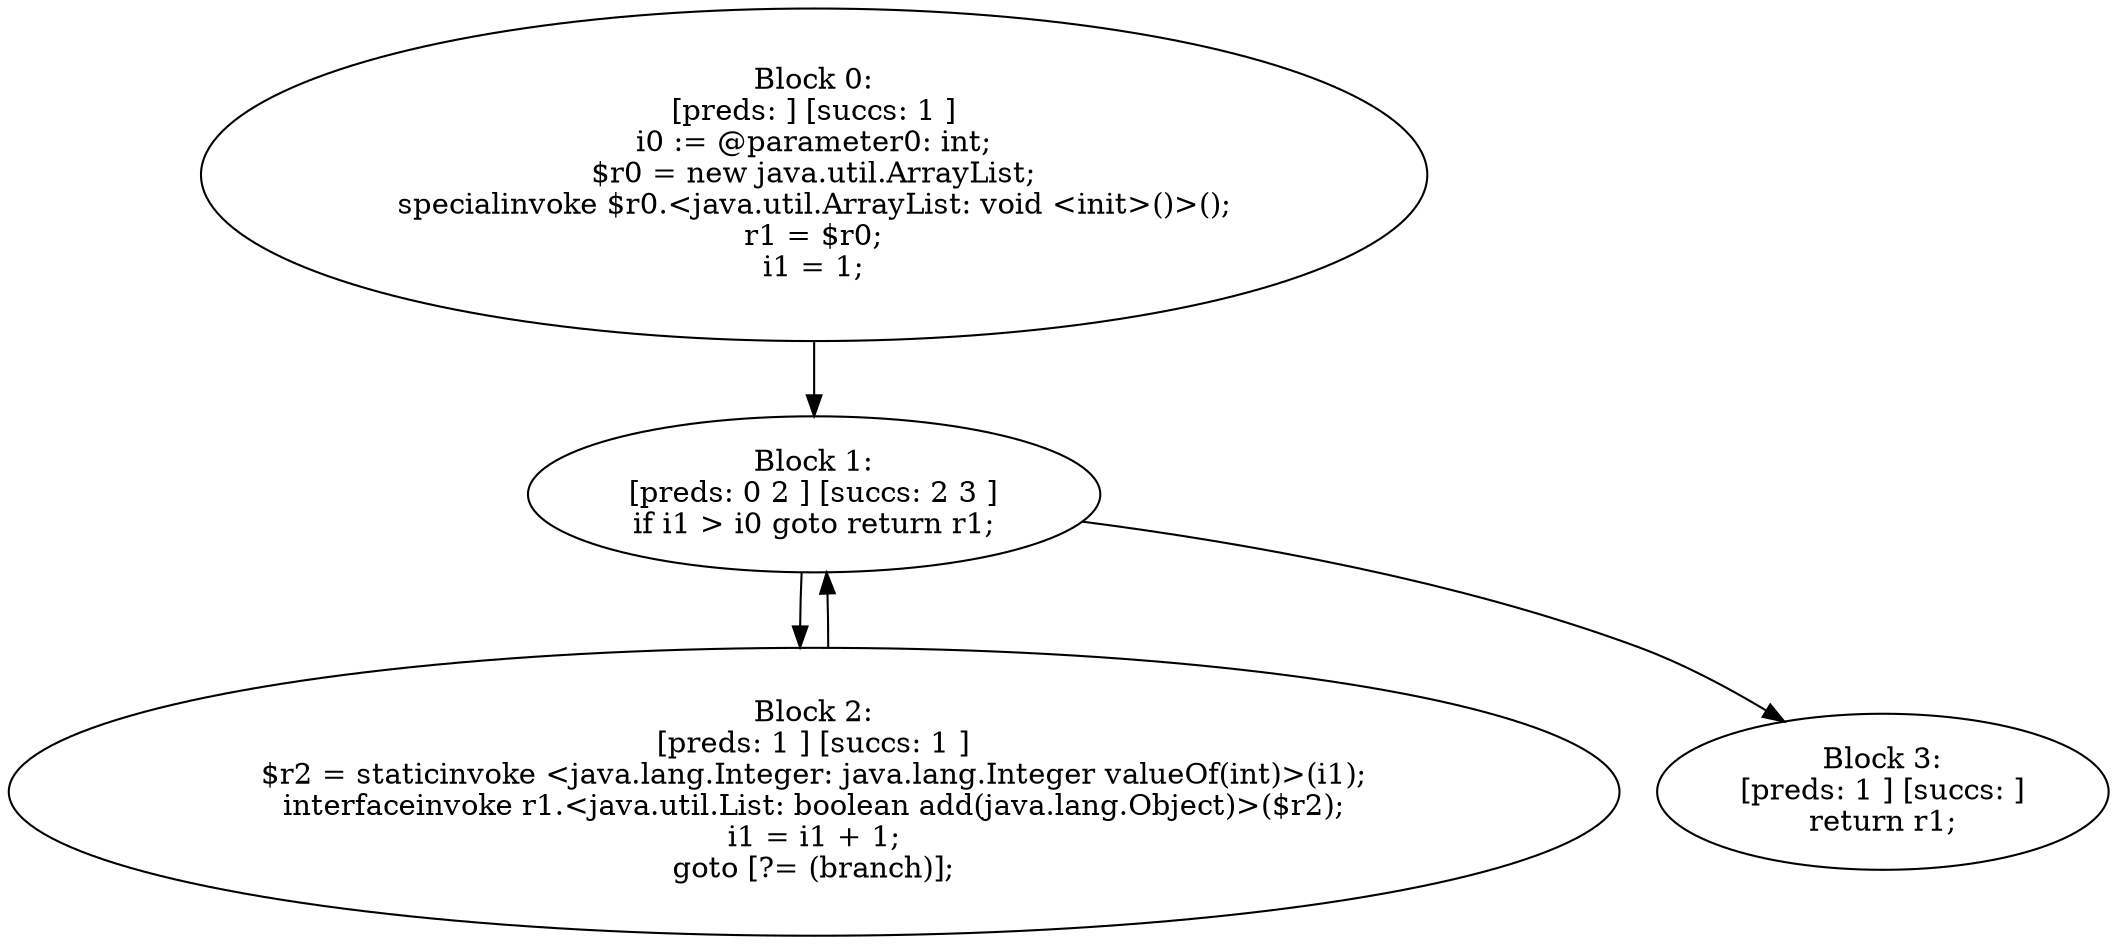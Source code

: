 digraph "unitGraph" {
    "Block 0:
[preds: ] [succs: 1 ]
i0 := @parameter0: int;
$r0 = new java.util.ArrayList;
specialinvoke $r0.<java.util.ArrayList: void <init>()>();
r1 = $r0;
i1 = 1;
"
    "Block 1:
[preds: 0 2 ] [succs: 2 3 ]
if i1 > i0 goto return r1;
"
    "Block 2:
[preds: 1 ] [succs: 1 ]
$r2 = staticinvoke <java.lang.Integer: java.lang.Integer valueOf(int)>(i1);
interfaceinvoke r1.<java.util.List: boolean add(java.lang.Object)>($r2);
i1 = i1 + 1;
goto [?= (branch)];
"
    "Block 3:
[preds: 1 ] [succs: ]
return r1;
"
    "Block 0:
[preds: ] [succs: 1 ]
i0 := @parameter0: int;
$r0 = new java.util.ArrayList;
specialinvoke $r0.<java.util.ArrayList: void <init>()>();
r1 = $r0;
i1 = 1;
"->"Block 1:
[preds: 0 2 ] [succs: 2 3 ]
if i1 > i0 goto return r1;
";
    "Block 1:
[preds: 0 2 ] [succs: 2 3 ]
if i1 > i0 goto return r1;
"->"Block 2:
[preds: 1 ] [succs: 1 ]
$r2 = staticinvoke <java.lang.Integer: java.lang.Integer valueOf(int)>(i1);
interfaceinvoke r1.<java.util.List: boolean add(java.lang.Object)>($r2);
i1 = i1 + 1;
goto [?= (branch)];
";
    "Block 1:
[preds: 0 2 ] [succs: 2 3 ]
if i1 > i0 goto return r1;
"->"Block 3:
[preds: 1 ] [succs: ]
return r1;
";
    "Block 2:
[preds: 1 ] [succs: 1 ]
$r2 = staticinvoke <java.lang.Integer: java.lang.Integer valueOf(int)>(i1);
interfaceinvoke r1.<java.util.List: boolean add(java.lang.Object)>($r2);
i1 = i1 + 1;
goto [?= (branch)];
"->"Block 1:
[preds: 0 2 ] [succs: 2 3 ]
if i1 > i0 goto return r1;
";
}

